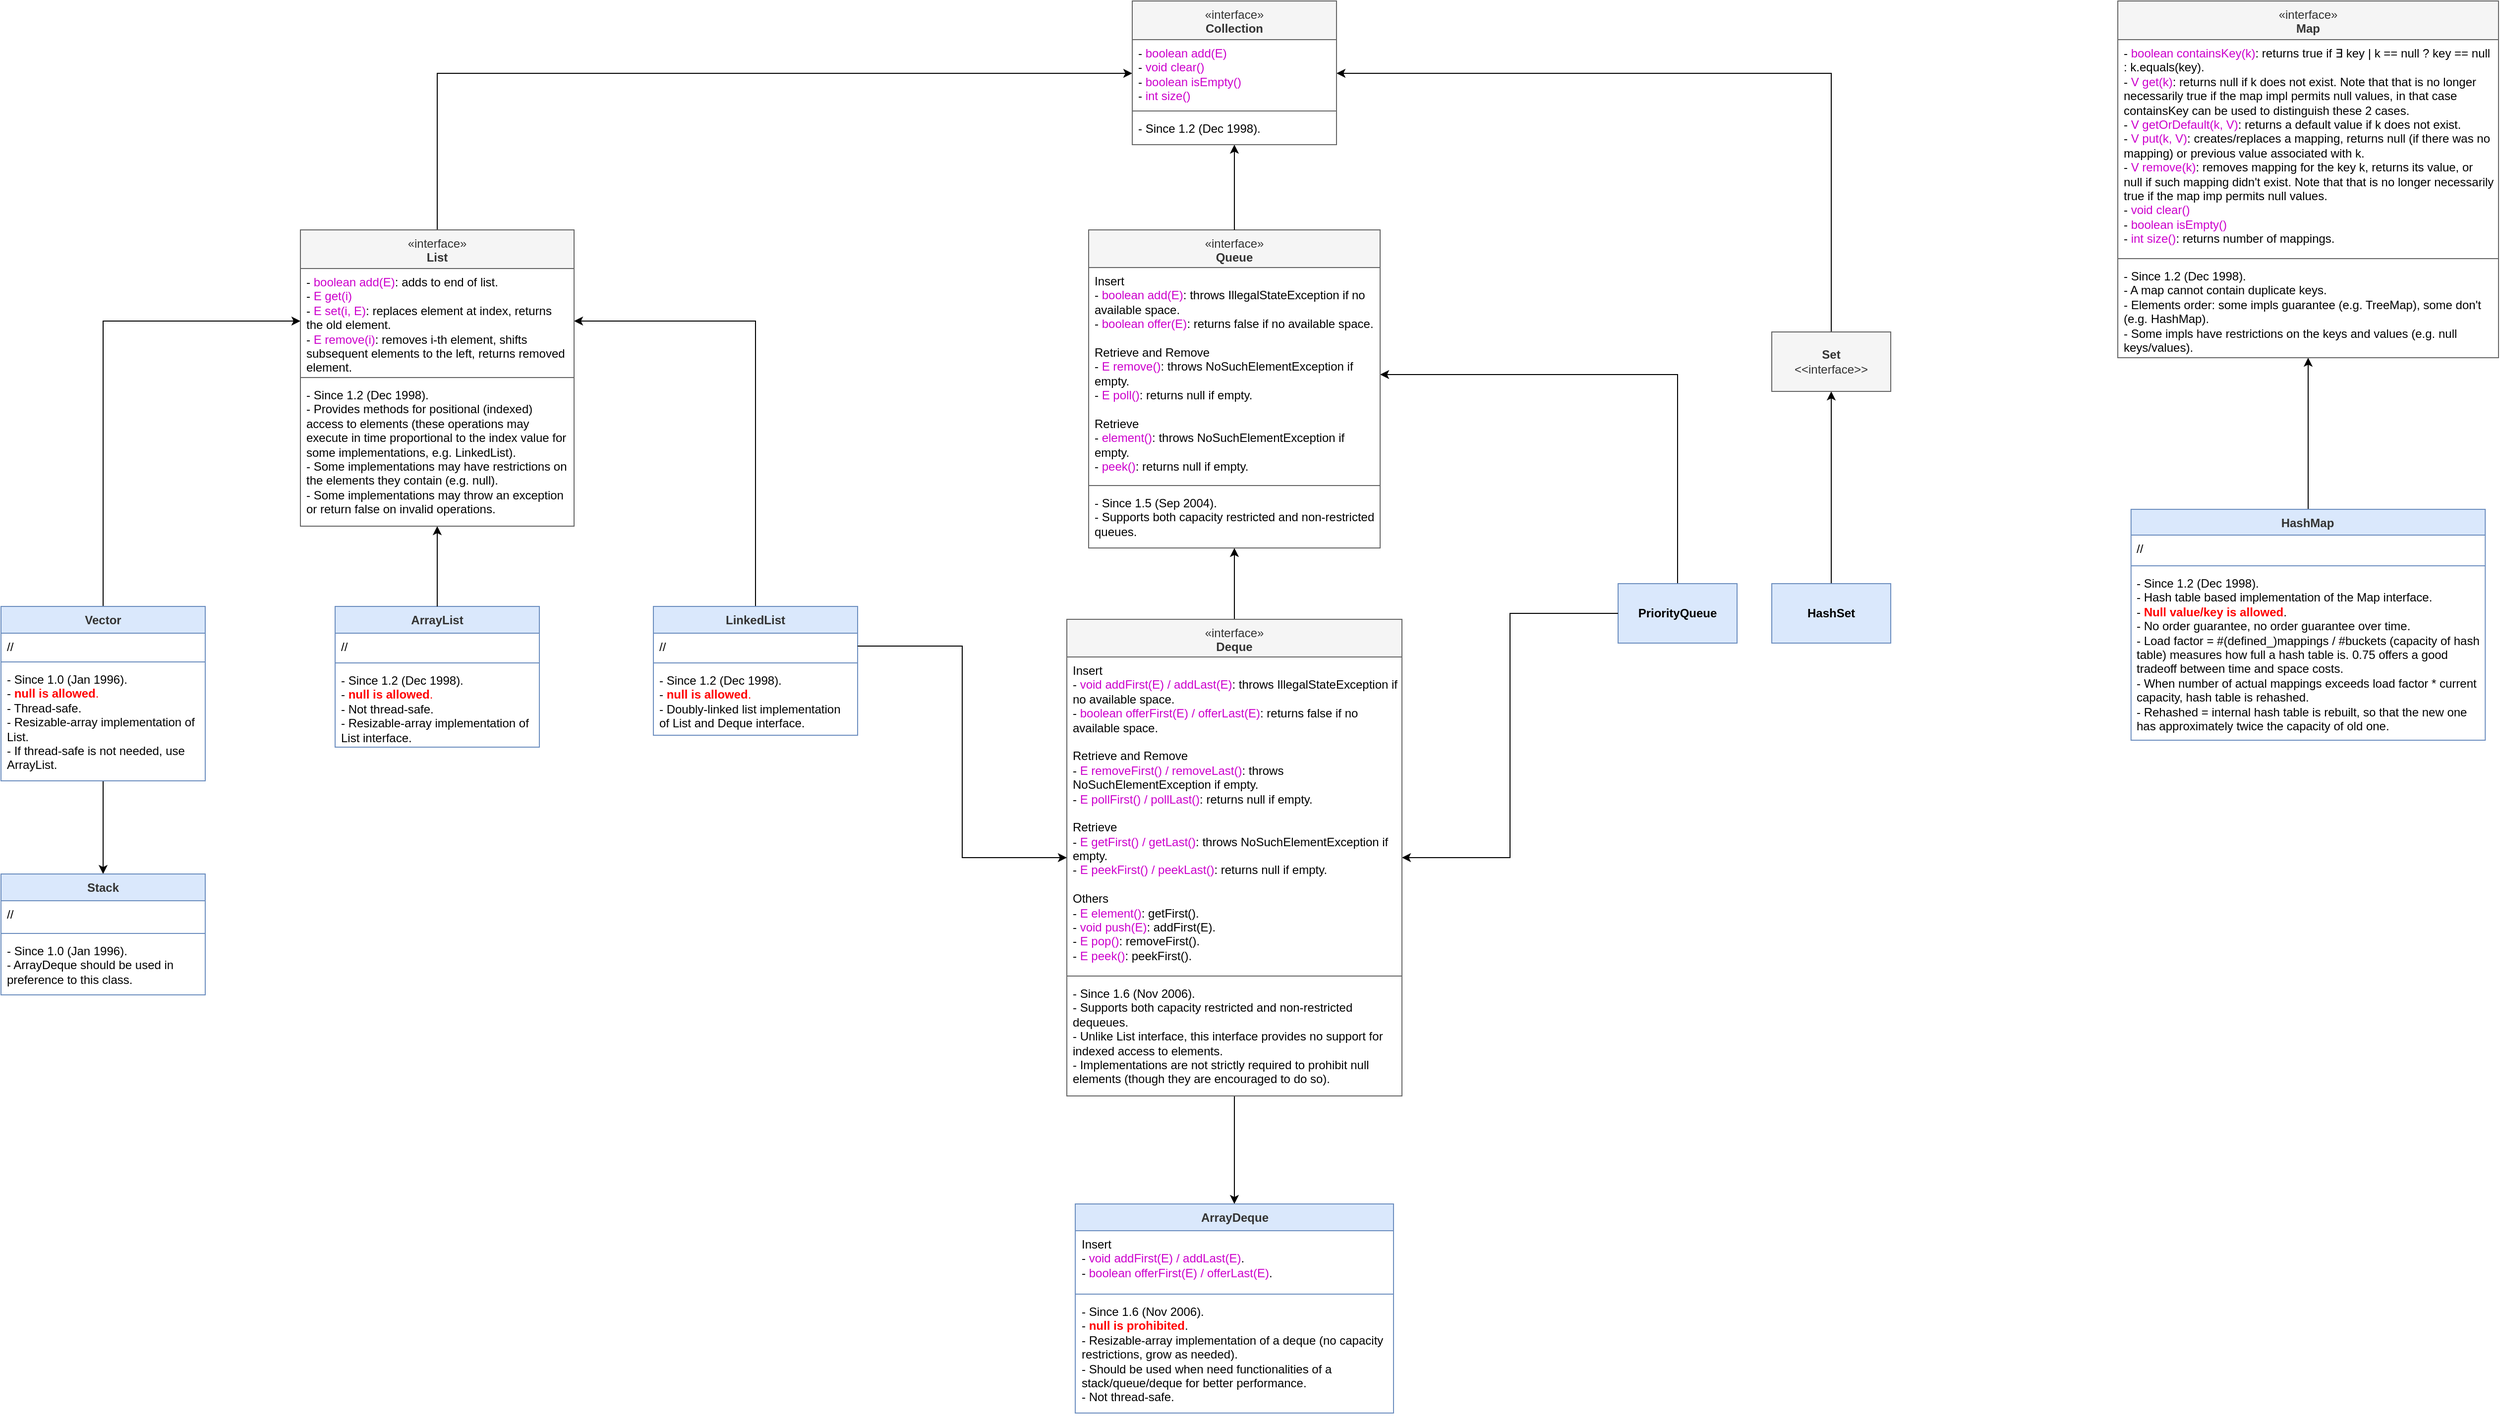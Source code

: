 <mxfile version="22.1.2" type="device">
  <diagram name="Page-1" id="rgzXXpZxuQ33LzNDmdkQ">
    <mxGraphModel dx="2680" dy="697" grid="0" gridSize="10" guides="1" tooltips="1" connect="1" arrows="1" fold="1" page="1" pageScale="1" pageWidth="1600" pageHeight="1200" math="0" shadow="0">
      <root>
        <mxCell id="0" />
        <mxCell id="1" parent="0" />
        <mxCell id="xqsKgH8Ro8fH1hyzLg4l-7" value="" style="edgeStyle=orthogonalEdgeStyle;rounded=0;orthogonalLoop=1;jettySize=auto;html=1;exitX=0.5;exitY=0;exitDx=0;exitDy=0;entryX=0;entryY=0.5;entryDx=0;entryDy=0;" parent="1" source="FApFlZrMrufbnj_ad8FX-26" target="xqsKgH8Ro8fH1hyzLg4l-49" edge="1">
          <mxGeometry relative="1" as="geometry">
            <mxPoint x="673" y="415.5" as="targetPoint" />
          </mxGeometry>
        </mxCell>
        <mxCell id="xqsKgH8Ro8fH1hyzLg4l-19" value="" style="edgeStyle=orthogonalEdgeStyle;rounded=0;orthogonalLoop=1;jettySize=auto;html=1;entryX=1;entryY=0.5;entryDx=0;entryDy=0;" parent="1" source="xqsKgH8Ro8fH1hyzLg4l-18" target="xqsKgH8Ro8fH1hyzLg4l-49" edge="1">
          <mxGeometry relative="1" as="geometry">
            <mxPoint x="811" y="415.5" as="targetPoint" />
          </mxGeometry>
        </mxCell>
        <mxCell id="xqsKgH8Ro8fH1hyzLg4l-17" value="" style="edgeStyle=orthogonalEdgeStyle;rounded=0;orthogonalLoop=1;jettySize=auto;html=1;entryX=1;entryY=0.5;entryDx=0;entryDy=0;" parent="1" source="xqsKgH8Ro8fH1hyzLg4l-16" target="xqsKgH8Ro8fH1hyzLg4l-45" edge="1">
          <mxGeometry relative="1" as="geometry">
            <mxPoint x="811" y="614.5" as="targetPoint" />
          </mxGeometry>
        </mxCell>
        <mxCell id="xqsKgH8Ro8fH1hyzLg4l-13" value="" style="edgeStyle=orthogonalEdgeStyle;rounded=0;orthogonalLoop=1;jettySize=auto;html=1;exitX=0.5;exitY=0;exitDx=0;exitDy=0;" parent="1" source="FApFlZrMrufbnj_ad8FX-5" target="FApFlZrMrufbnj_ad8FX-27" edge="1">
          <mxGeometry relative="1" as="geometry">
            <mxPoint x="243.053" y="852" as="sourcePoint" />
          </mxGeometry>
        </mxCell>
        <mxCell id="FApFlZrMrufbnj_ad8FX-18" style="edgeStyle=orthogonalEdgeStyle;rounded=0;orthogonalLoop=1;jettySize=auto;html=1;entryX=0;entryY=0.5;entryDx=0;entryDy=0;" edge="1" parent="1" source="FApFlZrMrufbnj_ad8FX-14" target="FApFlZrMrufbnj_ad8FX-27">
          <mxGeometry relative="1" as="geometry">
            <mxPoint x="-122" y="597" as="targetPoint" />
          </mxGeometry>
        </mxCell>
        <mxCell id="xqsKgH8Ro8fH1hyzLg4l-16" value="&lt;b&gt;PriorityQueue&lt;/b&gt;" style="whiteSpace=wrap;html=1;rounded=0;fillColor=#dae8fc;strokeColor=#6c8ebf;" parent="1" vertex="1">
          <mxGeometry x="1129" y="816" width="120" height="60" as="geometry" />
        </mxCell>
        <mxCell id="FApFlZrMrufbnj_ad8FX-32" style="edgeStyle=orthogonalEdgeStyle;rounded=0;orthogonalLoop=1;jettySize=auto;html=1;exitX=0.5;exitY=0;exitDx=0;exitDy=0;" edge="1" parent="1" source="FApFlZrMrufbnj_ad8FX-31" target="xqsKgH8Ro8fH1hyzLg4l-18">
          <mxGeometry relative="1" as="geometry" />
        </mxCell>
        <mxCell id="xqsKgH8Ro8fH1hyzLg4l-18" value="&lt;b&gt;Set&lt;/b&gt;&lt;br&gt;&amp;lt;&amp;lt;interface&amp;gt;&amp;gt;" style="whiteSpace=wrap;html=1;fillColor=#f5f5f5;strokeColor=#666666;fontColor=#333333;rounded=0;" parent="1" vertex="1">
          <mxGeometry x="1284" y="562" width="120" height="60" as="geometry" />
        </mxCell>
        <mxCell id="xqsKgH8Ro8fH1hyzLg4l-67" style="edgeStyle=orthogonalEdgeStyle;rounded=0;orthogonalLoop=1;jettySize=auto;html=1;exitX=0.5;exitY=0;exitDx=0;exitDy=0;" parent="1" source="xqsKgH8Ro8fH1hyzLg4l-58" target="xqsKgH8Ro8fH1hyzLg4l-44" edge="1">
          <mxGeometry relative="1" as="geometry" />
        </mxCell>
        <mxCell id="xqsKgH8Ro8fH1hyzLg4l-44" value="&lt;span style=&quot;font-weight: normal;&quot;&gt;«interface»&lt;br style=&quot;border-color: var(--border-color); color: rgb(51, 51, 51);&quot;&gt;&lt;/span&gt;&lt;b style=&quot;border-color: var(--border-color); color: rgb(51, 51, 51);&quot;&gt;Queue&lt;/b&gt;" style="swimlane;fontStyle=1;align=center;verticalAlign=top;childLayout=stackLayout;horizontal=1;startSize=38;horizontalStack=0;resizeParent=1;resizeParentMax=0;resizeLast=0;collapsible=1;marginBottom=0;whiteSpace=wrap;html=1;fillColor=#f5f5f5;fontColor=#333333;strokeColor=#666666;" parent="1" vertex="1">
          <mxGeometry x="595" y="459" width="294" height="321" as="geometry" />
        </mxCell>
        <mxCell id="xqsKgH8Ro8fH1hyzLg4l-45" value="Insert&lt;br&gt;- &lt;font color=&quot;#cc00cc&quot;&gt;boolean add(E)&lt;/font&gt;: throws&amp;nbsp;IllegalStateException if no available space.&lt;br&gt;- &lt;font color=&quot;#cc00cc&quot;&gt;boolean offer(E)&lt;/font&gt;: returns false if no available space.&lt;br&gt;&lt;br&gt;Retrieve and Remove&lt;br&gt;- &lt;font color=&quot;#cc00cc&quot;&gt;E remove()&lt;/font&gt;: throws NoSuchElementException if empty.&lt;br&gt;- &lt;font color=&quot;#cc00cc&quot;&gt;E poll()&lt;/font&gt;: returns null if empty.&lt;br&gt;&lt;br&gt;Retrieve&lt;br&gt;- &lt;font color=&quot;#cc00cc&quot;&gt;element()&lt;/font&gt;: throws NoSuchElementException if empty.&lt;br&gt;- &lt;font color=&quot;#cc00cc&quot;&gt;peek()&lt;/font&gt;: returns null if empty." style="text;strokeColor=none;fillColor=none;align=left;verticalAlign=top;spacingLeft=4;spacingRight=4;overflow=hidden;rotatable=0;points=[[0,0.5],[1,0.5]];portConstraint=eastwest;whiteSpace=wrap;html=1;" parent="xqsKgH8Ro8fH1hyzLg4l-44" vertex="1">
          <mxGeometry y="38" width="294" height="216" as="geometry" />
        </mxCell>
        <mxCell id="xqsKgH8Ro8fH1hyzLg4l-46" value="" style="line;strokeWidth=1;fillColor=none;align=left;verticalAlign=middle;spacingTop=-1;spacingLeft=3;spacingRight=3;rotatable=0;labelPosition=right;points=[];portConstraint=eastwest;strokeColor=inherit;" parent="xqsKgH8Ro8fH1hyzLg4l-44" vertex="1">
          <mxGeometry y="254" width="294" height="8" as="geometry" />
        </mxCell>
        <mxCell id="xqsKgH8Ro8fH1hyzLg4l-47" value="- Since 1.5 (Sep 2004).&lt;br&gt;-&amp;nbsp;Supports both capacity restricted and non-restricted queues." style="text;strokeColor=none;fillColor=none;align=left;verticalAlign=top;spacingLeft=4;spacingRight=4;overflow=hidden;rotatable=0;points=[[0,0.5],[1,0.5]];portConstraint=eastwest;whiteSpace=wrap;html=1;" parent="xqsKgH8Ro8fH1hyzLg4l-44" vertex="1">
          <mxGeometry y="262" width="294" height="59" as="geometry" />
        </mxCell>
        <mxCell id="xqsKgH8Ro8fH1hyzLg4l-52" style="edgeStyle=orthogonalEdgeStyle;rounded=0;orthogonalLoop=1;jettySize=auto;html=1;exitX=0.5;exitY=0;exitDx=0;exitDy=0;" parent="1" source="xqsKgH8Ro8fH1hyzLg4l-44" target="xqsKgH8Ro8fH1hyzLg4l-48" edge="1">
          <mxGeometry relative="1" as="geometry">
            <mxPoint x="742" y="544" as="sourcePoint" />
          </mxGeometry>
        </mxCell>
        <mxCell id="xqsKgH8Ro8fH1hyzLg4l-48" value="&lt;span style=&quot;font-weight: normal;&quot;&gt;«interface»&lt;br style=&quot;border-color: var(--border-color); color: rgb(51, 51, 51);&quot;&gt;&lt;/span&gt;&lt;b style=&quot;border-color: var(--border-color); color: rgb(51, 51, 51);&quot;&gt;Collection&lt;/b&gt;" style="swimlane;fontStyle=1;align=center;verticalAlign=top;childLayout=stackLayout;horizontal=1;startSize=39;horizontalStack=0;resizeParent=1;resizeParentMax=0;resizeLast=0;collapsible=1;marginBottom=0;whiteSpace=wrap;html=1;fillColor=#f5f5f5;fontColor=#333333;strokeColor=#666666;" parent="1" vertex="1">
          <mxGeometry x="639" y="228" width="206" height="145" as="geometry" />
        </mxCell>
        <mxCell id="xqsKgH8Ro8fH1hyzLg4l-49" value="- &lt;font color=&quot;#cc00cc&quot;&gt;boolean add(E)&lt;/font&gt;&lt;br style=&quot;border-color: var(--border-color);&quot;&gt;- &lt;font color=&quot;#cc00cc&quot;&gt;void clear()&lt;/font&gt;&lt;br style=&quot;border-color: var(--border-color);&quot;&gt;- &lt;font color=&quot;#cc00cc&quot;&gt;boolean isEmpty()&lt;/font&gt;&lt;br style=&quot;border-color: var(--border-color);&quot;&gt;- &lt;font color=&quot;#cc00cc&quot;&gt;int size()&lt;/font&gt;" style="text;strokeColor=none;fillColor=none;align=left;verticalAlign=top;spacingLeft=4;spacingRight=4;overflow=hidden;rotatable=0;points=[[0,0.5],[1,0.5]];portConstraint=eastwest;whiteSpace=wrap;html=1;" parent="xqsKgH8Ro8fH1hyzLg4l-48" vertex="1">
          <mxGeometry y="39" width="206" height="68" as="geometry" />
        </mxCell>
        <mxCell id="xqsKgH8Ro8fH1hyzLg4l-50" value="" style="line;strokeWidth=1;fillColor=none;align=left;verticalAlign=middle;spacingTop=-1;spacingLeft=3;spacingRight=3;rotatable=0;labelPosition=right;points=[];portConstraint=eastwest;strokeColor=inherit;" parent="xqsKgH8Ro8fH1hyzLg4l-48" vertex="1">
          <mxGeometry y="107" width="206" height="8" as="geometry" />
        </mxCell>
        <mxCell id="xqsKgH8Ro8fH1hyzLg4l-51" value="-&amp;nbsp;Since 1.2 (Dec 1998)." style="text;strokeColor=none;fillColor=none;align=left;verticalAlign=top;spacingLeft=4;spacingRight=4;overflow=hidden;rotatable=0;points=[[0,0.5],[1,0.5]];portConstraint=eastwest;whiteSpace=wrap;html=1;" parent="xqsKgH8Ro8fH1hyzLg4l-48" vertex="1">
          <mxGeometry y="115" width="206" height="30" as="geometry" />
        </mxCell>
        <mxCell id="xqsKgH8Ro8fH1hyzLg4l-66" style="edgeStyle=orthogonalEdgeStyle;rounded=0;orthogonalLoop=1;jettySize=auto;html=1;exitX=0;exitY=0.5;exitDx=0;exitDy=0;" parent="1" source="xqsKgH8Ro8fH1hyzLg4l-16" target="xqsKgH8Ro8fH1hyzLg4l-58" edge="1">
          <mxGeometry relative="1" as="geometry" />
        </mxCell>
        <mxCell id="xqsKgH8Ro8fH1hyzLg4l-72" style="edgeStyle=orthogonalEdgeStyle;rounded=0;orthogonalLoop=1;jettySize=auto;html=1;entryX=0.5;entryY=0;entryDx=0;entryDy=0;" parent="1" source="xqsKgH8Ro8fH1hyzLg4l-58" target="xqsKgH8Ro8fH1hyzLg4l-68" edge="1">
          <mxGeometry relative="1" as="geometry" />
        </mxCell>
        <mxCell id="xqsKgH8Ro8fH1hyzLg4l-58" value="&lt;span style=&quot;font-weight: normal;&quot;&gt;«interface»&lt;br style=&quot;border-color: var(--border-color); color: rgb(51, 51, 51);&quot;&gt;&lt;/span&gt;&lt;b style=&quot;border-color: var(--border-color); color: rgb(51, 51, 51);&quot;&gt;Deque&lt;/b&gt;" style="swimlane;fontStyle=1;align=center;verticalAlign=top;childLayout=stackLayout;horizontal=1;startSize=38;horizontalStack=0;resizeParent=1;resizeParentMax=0;resizeLast=0;collapsible=1;marginBottom=0;whiteSpace=wrap;html=1;fillColor=#f5f5f5;fontColor=#333333;strokeColor=#666666;" parent="1" vertex="1">
          <mxGeometry x="573" y="852" width="338" height="481" as="geometry" />
        </mxCell>
        <mxCell id="xqsKgH8Ro8fH1hyzLg4l-59" value="Insert&lt;br&gt;- &lt;font color=&quot;#cc00cc&quot;&gt;void addFirst(E) / addLast(E)&lt;/font&gt;: throws&amp;nbsp;IllegalStateException if no available space.&lt;br&gt;- &lt;font color=&quot;#cc00cc&quot;&gt;boolean offerFirst(E) / offerLast(E)&lt;/font&gt;: returns false if no available space.&lt;br&gt;&lt;br&gt;Retrieve and Remove&lt;br&gt;- &lt;font color=&quot;#cc00cc&quot;&gt;E removeFirst() / removeLast()&lt;/font&gt;: throws NoSuchElementException if empty.&lt;br&gt;- &lt;font color=&quot;#cc00cc&quot;&gt;E pollFirst() / pollLast()&lt;/font&gt;: returns null if empty.&lt;br&gt;&lt;br&gt;Retrieve&lt;br&gt;- &lt;font color=&quot;#cc00cc&quot;&gt;E getFirst() / getLast()&lt;/font&gt;: throws NoSuchElementException if empty.&lt;br&gt;- &lt;font color=&quot;#cc00cc&quot;&gt;E peekFirst() / peekLast()&lt;/font&gt;: returns null if empty.&lt;br&gt;&lt;br&gt;Others&lt;br&gt;- &lt;font color=&quot;#cc00cc&quot;&gt;E element()&lt;/font&gt;: getFirst().&lt;br&gt;- &lt;font color=&quot;#cc00cc&quot;&gt;void push(E)&lt;/font&gt;: addFirst(E).&lt;br&gt;- &lt;font color=&quot;#cc00cc&quot;&gt;E pop()&lt;/font&gt;: removeFirst().&lt;br&gt;- &lt;font color=&quot;#cc00cc&quot;&gt;E peek()&lt;/font&gt;: peekFirst()." style="text;strokeColor=none;fillColor=none;align=left;verticalAlign=top;spacingLeft=4;spacingRight=4;overflow=hidden;rotatable=0;points=[[0,0.5],[1,0.5]];portConstraint=eastwest;whiteSpace=wrap;html=1;" parent="xqsKgH8Ro8fH1hyzLg4l-58" vertex="1">
          <mxGeometry y="38" width="338" height="318" as="geometry" />
        </mxCell>
        <mxCell id="xqsKgH8Ro8fH1hyzLg4l-60" value="" style="line;strokeWidth=1;fillColor=none;align=left;verticalAlign=middle;spacingTop=-1;spacingLeft=3;spacingRight=3;rotatable=0;labelPosition=right;points=[];portConstraint=eastwest;strokeColor=inherit;" parent="xqsKgH8Ro8fH1hyzLg4l-58" vertex="1">
          <mxGeometry y="356" width="338" height="8" as="geometry" />
        </mxCell>
        <mxCell id="xqsKgH8Ro8fH1hyzLg4l-61" value="- Since 1.6 (Nov 2006).&lt;br&gt;-&amp;nbsp;Supports both capacity restricted and non-restricted dequeues.&lt;br&gt;-&amp;nbsp;Unlike List interface, this interface provides no support for indexed access to elements.&lt;br&gt;-&amp;nbsp;Implementations are not strictly required to prohibit null elements (though they are encouraged to do so)." style="text;strokeColor=none;fillColor=none;align=left;verticalAlign=top;spacingLeft=4;spacingRight=4;overflow=hidden;rotatable=0;points=[[0,0.5],[1,0.5]];portConstraint=eastwest;whiteSpace=wrap;html=1;" parent="xqsKgH8Ro8fH1hyzLg4l-58" vertex="1">
          <mxGeometry y="364" width="338" height="117" as="geometry" />
        </mxCell>
        <mxCell id="xqsKgH8Ro8fH1hyzLg4l-68" value="&lt;span style=&quot;border-color: var(--border-color); color: rgb(51, 51, 51);&quot;&gt;Array&lt;/span&gt;&lt;b style=&quot;border-color: var(--border-color); color: rgb(51, 51, 51);&quot;&gt;Deque&lt;/b&gt;" style="swimlane;fontStyle=1;align=center;verticalAlign=top;childLayout=stackLayout;horizontal=1;startSize=27;horizontalStack=0;resizeParent=1;resizeParentMax=0;resizeLast=0;collapsible=1;marginBottom=0;whiteSpace=wrap;html=1;fillColor=#dae8fc;strokeColor=#6c8ebf;" parent="1" vertex="1">
          <mxGeometry x="581.5" y="1442" width="321" height="211" as="geometry" />
        </mxCell>
        <mxCell id="xqsKgH8Ro8fH1hyzLg4l-69" value="Insert&lt;br&gt;- &lt;font color=&quot;#cc00cc&quot;&gt;void addFirst(E) / addLast(E)&lt;/font&gt;.&lt;br&gt;- &lt;font color=&quot;#cc00cc&quot;&gt;boolean offerFirst(E) / offerLast(E)&lt;/font&gt;." style="text;strokeColor=none;fillColor=none;align=left;verticalAlign=top;spacingLeft=4;spacingRight=4;overflow=hidden;rotatable=0;points=[[0,0.5],[1,0.5]];portConstraint=eastwest;whiteSpace=wrap;html=1;" parent="xqsKgH8Ro8fH1hyzLg4l-68" vertex="1">
          <mxGeometry y="27" width="321" height="60" as="geometry" />
        </mxCell>
        <mxCell id="xqsKgH8Ro8fH1hyzLg4l-70" value="" style="line;strokeWidth=1;fillColor=none;align=left;verticalAlign=middle;spacingTop=-1;spacingLeft=3;spacingRight=3;rotatable=0;labelPosition=right;points=[];portConstraint=eastwest;strokeColor=inherit;" parent="xqsKgH8Ro8fH1hyzLg4l-68" vertex="1">
          <mxGeometry y="87" width="321" height="8" as="geometry" />
        </mxCell>
        <mxCell id="xqsKgH8Ro8fH1hyzLg4l-71" value="- Since 1.6 (Nov 2006).&lt;br&gt;-&amp;nbsp;&lt;b&gt;&lt;font color=&quot;#ff0000&quot;&gt;null is prohibited&lt;/font&gt;&lt;/b&gt;.&lt;br&gt;-&amp;nbsp;Resizable-array implementation of a deque (no capacity restrictions, grow as needed).&lt;br&gt;-&amp;nbsp;Should be used when need functionalities of a stack/queue/deque for better performance.&lt;br&gt;- Not thread-safe." style="text;strokeColor=none;fillColor=none;align=left;verticalAlign=top;spacingLeft=4;spacingRight=4;overflow=hidden;rotatable=0;points=[[0,0.5],[1,0.5]];portConstraint=eastwest;whiteSpace=wrap;html=1;" parent="xqsKgH8Ro8fH1hyzLg4l-68" vertex="1">
          <mxGeometry y="95" width="321" height="116" as="geometry" />
        </mxCell>
        <mxCell id="FApFlZrMrufbnj_ad8FX-5" value="&lt;b style=&quot;border-color: var(--border-color); color: rgb(51, 51, 51);&quot;&gt;LinkedList&lt;/b&gt;" style="swimlane;fontStyle=1;align=center;verticalAlign=top;childLayout=stackLayout;horizontal=1;startSize=27;horizontalStack=0;resizeParent=1;resizeParentMax=0;resizeLast=0;collapsible=1;marginBottom=0;whiteSpace=wrap;html=1;fillColor=#dae8fc;strokeColor=#6c8ebf;" vertex="1" parent="1">
          <mxGeometry x="156" y="839" width="206" height="130" as="geometry" />
        </mxCell>
        <mxCell id="FApFlZrMrufbnj_ad8FX-6" value="//" style="text;strokeColor=none;fillColor=none;align=left;verticalAlign=top;spacingLeft=4;spacingRight=4;overflow=hidden;rotatable=0;points=[[0,0.5],[1,0.5]];portConstraint=eastwest;whiteSpace=wrap;html=1;" vertex="1" parent="FApFlZrMrufbnj_ad8FX-5">
          <mxGeometry y="27" width="206" height="26" as="geometry" />
        </mxCell>
        <mxCell id="FApFlZrMrufbnj_ad8FX-7" value="" style="line;strokeWidth=1;fillColor=none;align=left;verticalAlign=middle;spacingTop=-1;spacingLeft=3;spacingRight=3;rotatable=0;labelPosition=right;points=[];portConstraint=eastwest;strokeColor=inherit;" vertex="1" parent="FApFlZrMrufbnj_ad8FX-5">
          <mxGeometry y="53" width="206" height="8" as="geometry" />
        </mxCell>
        <mxCell id="FApFlZrMrufbnj_ad8FX-8" value="-&amp;nbsp;Since 1.2 (Dec 1998).&lt;br&gt;- &lt;b style=&quot;color: rgb(255, 0, 0);&quot;&gt;null is allowed&lt;/b&gt;&lt;font color=&quot;#ff0000&quot;&gt;.&lt;/font&gt;&lt;br&gt;- Doubly-linked list implementation of List and Deque interface." style="text;strokeColor=none;fillColor=none;align=left;verticalAlign=top;spacingLeft=4;spacingRight=4;overflow=hidden;rotatable=0;points=[[0,0.5],[1,0.5]];portConstraint=eastwest;whiteSpace=wrap;html=1;" vertex="1" parent="FApFlZrMrufbnj_ad8FX-5">
          <mxGeometry y="61" width="206" height="69" as="geometry" />
        </mxCell>
        <mxCell id="FApFlZrMrufbnj_ad8FX-10" value="&lt;b style=&quot;border-color: var(--border-color); color: rgb(51, 51, 51);&quot;&gt;ArrayList&lt;/b&gt;" style="swimlane;fontStyle=1;align=center;verticalAlign=top;childLayout=stackLayout;horizontal=1;startSize=27;horizontalStack=0;resizeParent=1;resizeParentMax=0;resizeLast=0;collapsible=1;marginBottom=0;whiteSpace=wrap;html=1;fillColor=#dae8fc;strokeColor=#6c8ebf;" vertex="1" parent="1">
          <mxGeometry x="-165" y="839" width="206" height="142" as="geometry" />
        </mxCell>
        <mxCell id="FApFlZrMrufbnj_ad8FX-11" value="//" style="text;strokeColor=none;fillColor=none;align=left;verticalAlign=top;spacingLeft=4;spacingRight=4;overflow=hidden;rotatable=0;points=[[0,0.5],[1,0.5]];portConstraint=eastwest;whiteSpace=wrap;html=1;" vertex="1" parent="FApFlZrMrufbnj_ad8FX-10">
          <mxGeometry y="27" width="206" height="26" as="geometry" />
        </mxCell>
        <mxCell id="FApFlZrMrufbnj_ad8FX-12" value="" style="line;strokeWidth=1;fillColor=none;align=left;verticalAlign=middle;spacingTop=-1;spacingLeft=3;spacingRight=3;rotatable=0;labelPosition=right;points=[];portConstraint=eastwest;strokeColor=inherit;" vertex="1" parent="FApFlZrMrufbnj_ad8FX-10">
          <mxGeometry y="53" width="206" height="8" as="geometry" />
        </mxCell>
        <mxCell id="FApFlZrMrufbnj_ad8FX-13" value="-&amp;nbsp;Since 1.2 (Dec 1998).&lt;br&gt;-&amp;nbsp;&lt;b style=&quot;border-color: var(--border-color); color: rgb(255, 0, 0);&quot;&gt;null is allowed&lt;/b&gt;&lt;font style=&quot;border-color: var(--border-color);&quot; color=&quot;#ff0000&quot;&gt;.&lt;/font&gt;&lt;br&gt;- Not thread-safe.&lt;br&gt;- Resizable-array implementation of List interface." style="text;strokeColor=none;fillColor=none;align=left;verticalAlign=top;spacingLeft=4;spacingRight=4;overflow=hidden;rotatable=0;points=[[0,0.5],[1,0.5]];portConstraint=eastwest;whiteSpace=wrap;html=1;" vertex="1" parent="FApFlZrMrufbnj_ad8FX-10">
          <mxGeometry y="61" width="206" height="81" as="geometry" />
        </mxCell>
        <mxCell id="FApFlZrMrufbnj_ad8FX-25" style="edgeStyle=orthogonalEdgeStyle;rounded=0;orthogonalLoop=1;jettySize=auto;html=1;entryX=0.5;entryY=0;entryDx=0;entryDy=0;" edge="1" parent="1" source="FApFlZrMrufbnj_ad8FX-14" target="FApFlZrMrufbnj_ad8FX-21">
          <mxGeometry relative="1" as="geometry" />
        </mxCell>
        <mxCell id="FApFlZrMrufbnj_ad8FX-14" value="&lt;b style=&quot;border-color: var(--border-color); color: rgb(51, 51, 51);&quot;&gt;Vector&lt;/b&gt;" style="swimlane;fontStyle=1;align=center;verticalAlign=top;childLayout=stackLayout;horizontal=1;startSize=27;horizontalStack=0;resizeParent=1;resizeParentMax=0;resizeLast=0;collapsible=1;marginBottom=0;whiteSpace=wrap;html=1;fillColor=#dae8fc;strokeColor=#6c8ebf;" vertex="1" parent="1">
          <mxGeometry x="-502" y="839" width="206" height="176" as="geometry" />
        </mxCell>
        <mxCell id="FApFlZrMrufbnj_ad8FX-15" value="//" style="text;strokeColor=none;fillColor=none;align=left;verticalAlign=top;spacingLeft=4;spacingRight=4;overflow=hidden;rotatable=0;points=[[0,0.5],[1,0.5]];portConstraint=eastwest;whiteSpace=wrap;html=1;" vertex="1" parent="FApFlZrMrufbnj_ad8FX-14">
          <mxGeometry y="27" width="206" height="25" as="geometry" />
        </mxCell>
        <mxCell id="FApFlZrMrufbnj_ad8FX-16" value="" style="line;strokeWidth=1;fillColor=none;align=left;verticalAlign=middle;spacingTop=-1;spacingLeft=3;spacingRight=3;rotatable=0;labelPosition=right;points=[];portConstraint=eastwest;strokeColor=inherit;" vertex="1" parent="FApFlZrMrufbnj_ad8FX-14">
          <mxGeometry y="52" width="206" height="8" as="geometry" />
        </mxCell>
        <mxCell id="FApFlZrMrufbnj_ad8FX-17" value="-&amp;nbsp;Since 1.0 (Jan 1996).&lt;br&gt;-&amp;nbsp;&lt;b style=&quot;border-color: var(--border-color); color: rgb(255, 0, 0);&quot;&gt;null is allowed&lt;/b&gt;&lt;font style=&quot;border-color: var(--border-color);&quot; color=&quot;#ff0000&quot;&gt;.&lt;/font&gt;&lt;br&gt;- Thread-safe.&lt;br&gt;- Resizable-array implementation of List.&lt;br&gt;- If thread-safe is not needed, use ArrayList." style="text;strokeColor=none;fillColor=none;align=left;verticalAlign=top;spacingLeft=4;spacingRight=4;overflow=hidden;rotatable=0;points=[[0,0.5],[1,0.5]];portConstraint=eastwest;whiteSpace=wrap;html=1;" vertex="1" parent="FApFlZrMrufbnj_ad8FX-14">
          <mxGeometry y="60" width="206" height="116" as="geometry" />
        </mxCell>
        <mxCell id="FApFlZrMrufbnj_ad8FX-21" value="&lt;b style=&quot;border-color: var(--border-color); color: rgb(51, 51, 51);&quot;&gt;Stack&lt;/b&gt;" style="swimlane;fontStyle=1;align=center;verticalAlign=top;childLayout=stackLayout;horizontal=1;startSize=27;horizontalStack=0;resizeParent=1;resizeParentMax=0;resizeLast=0;collapsible=1;marginBottom=0;whiteSpace=wrap;html=1;fillColor=#dae8fc;strokeColor=#6c8ebf;" vertex="1" parent="1">
          <mxGeometry x="-502" y="1109" width="206" height="122" as="geometry" />
        </mxCell>
        <mxCell id="FApFlZrMrufbnj_ad8FX-22" value="//" style="text;strokeColor=none;fillColor=none;align=left;verticalAlign=top;spacingLeft=4;spacingRight=4;overflow=hidden;rotatable=0;points=[[0,0.5],[1,0.5]];portConstraint=eastwest;whiteSpace=wrap;html=1;" vertex="1" parent="FApFlZrMrufbnj_ad8FX-21">
          <mxGeometry y="27" width="206" height="29" as="geometry" />
        </mxCell>
        <mxCell id="FApFlZrMrufbnj_ad8FX-23" value="" style="line;strokeWidth=1;fillColor=none;align=left;verticalAlign=middle;spacingTop=-1;spacingLeft=3;spacingRight=3;rotatable=0;labelPosition=right;points=[];portConstraint=eastwest;strokeColor=inherit;" vertex="1" parent="FApFlZrMrufbnj_ad8FX-21">
          <mxGeometry y="56" width="206" height="8" as="geometry" />
        </mxCell>
        <mxCell id="FApFlZrMrufbnj_ad8FX-24" value="-&amp;nbsp;Since 1.0 (Jan 1996).&lt;br&gt;- ArrayDeque should be used in preference to this class." style="text;strokeColor=none;fillColor=none;align=left;verticalAlign=top;spacingLeft=4;spacingRight=4;overflow=hidden;rotatable=0;points=[[0,0.5],[1,0.5]];portConstraint=eastwest;whiteSpace=wrap;html=1;" vertex="1" parent="FApFlZrMrufbnj_ad8FX-21">
          <mxGeometry y="64" width="206" height="58" as="geometry" />
        </mxCell>
        <mxCell id="FApFlZrMrufbnj_ad8FX-30" style="edgeStyle=orthogonalEdgeStyle;rounded=0;orthogonalLoop=1;jettySize=auto;html=1;exitX=0.5;exitY=0;exitDx=0;exitDy=0;" edge="1" parent="1" source="FApFlZrMrufbnj_ad8FX-10" target="FApFlZrMrufbnj_ad8FX-26">
          <mxGeometry relative="1" as="geometry" />
        </mxCell>
        <mxCell id="FApFlZrMrufbnj_ad8FX-26" value="&lt;span style=&quot;font-weight: normal;&quot;&gt;«interface»&lt;br style=&quot;border-color: var(--border-color); color: rgb(51, 51, 51);&quot;&gt;&lt;/span&gt;List" style="swimlane;fontStyle=1;align=center;verticalAlign=top;childLayout=stackLayout;horizontal=1;startSize=39;horizontalStack=0;resizeParent=1;resizeParentMax=0;resizeLast=0;collapsible=1;marginBottom=0;whiteSpace=wrap;html=1;fillColor=#f5f5f5;fontColor=#333333;strokeColor=#666666;" vertex="1" parent="1">
          <mxGeometry x="-200" y="459" width="276" height="299" as="geometry" />
        </mxCell>
        <mxCell id="FApFlZrMrufbnj_ad8FX-27" value="- &lt;font color=&quot;#cc00cc&quot;&gt;boolean add(E)&lt;/font&gt;: adds to end of list.&lt;br&gt;- &lt;font color=&quot;#cc00cc&quot;&gt;E get(i)&lt;/font&gt;&lt;br style=&quot;border-color: var(--border-color);&quot;&gt;- &lt;font color=&quot;#cc00cc&quot;&gt;E set(i, E)&lt;/font&gt;: replaces element at index, returns the old element.&lt;br style=&quot;border-color: var(--border-color);&quot;&gt;- &lt;font color=&quot;#cc00cc&quot;&gt;E remove(i)&lt;/font&gt;: removes i-th element, shifts subsequent elements to the left, returns removed element." style="text;strokeColor=none;fillColor=none;align=left;verticalAlign=top;spacingLeft=4;spacingRight=4;overflow=hidden;rotatable=0;points=[[0,0.5],[1,0.5]];portConstraint=eastwest;whiteSpace=wrap;html=1;" vertex="1" parent="FApFlZrMrufbnj_ad8FX-26">
          <mxGeometry y="39" width="276" height="106" as="geometry" />
        </mxCell>
        <mxCell id="FApFlZrMrufbnj_ad8FX-28" value="" style="line;strokeWidth=1;fillColor=none;align=left;verticalAlign=middle;spacingTop=-1;spacingLeft=3;spacingRight=3;rotatable=0;labelPosition=right;points=[];portConstraint=eastwest;strokeColor=inherit;" vertex="1" parent="FApFlZrMrufbnj_ad8FX-26">
          <mxGeometry y="145" width="276" height="8" as="geometry" />
        </mxCell>
        <mxCell id="FApFlZrMrufbnj_ad8FX-29" value="-&amp;nbsp;Since 1.2 (Dec 1998).&lt;br&gt;- Provides methods for positional (indexed) access to elements (these operations may execute in time proportional to the index value for some implementations, e.g. LinkedList).&lt;br&gt;- Some implementations may have restrictions on the elements they contain (e.g. null).&lt;br&gt;- Some implementations may throw an exception or return false on invalid operations." style="text;strokeColor=none;fillColor=none;align=left;verticalAlign=top;spacingLeft=4;spacingRight=4;overflow=hidden;rotatable=0;points=[[0,0.5],[1,0.5]];portConstraint=eastwest;whiteSpace=wrap;html=1;" vertex="1" parent="FApFlZrMrufbnj_ad8FX-26">
          <mxGeometry y="153" width="276" height="146" as="geometry" />
        </mxCell>
        <mxCell id="FApFlZrMrufbnj_ad8FX-31" value="&lt;b&gt;HashSet&lt;/b&gt;" style="whiteSpace=wrap;html=1;rounded=0;fillColor=#dae8fc;strokeColor=#6c8ebf;" vertex="1" parent="1">
          <mxGeometry x="1284" y="816" width="120" height="60" as="geometry" />
        </mxCell>
        <mxCell id="FApFlZrMrufbnj_ad8FX-41" style="edgeStyle=orthogonalEdgeStyle;rounded=0;orthogonalLoop=1;jettySize=auto;html=1;exitX=0.5;exitY=0;exitDx=0;exitDy=0;" edge="1" parent="1" source="FApFlZrMrufbnj_ad8FX-37" target="FApFlZrMrufbnj_ad8FX-33">
          <mxGeometry relative="1" as="geometry" />
        </mxCell>
        <mxCell id="FApFlZrMrufbnj_ad8FX-33" value="&lt;span style=&quot;font-weight: normal;&quot;&gt;«interface»&lt;br style=&quot;border-color: var(--border-color); color: rgb(51, 51, 51);&quot;&gt;&lt;/span&gt;&lt;b style=&quot;border-color: var(--border-color); color: rgb(51, 51, 51);&quot;&gt;Map&lt;/b&gt;" style="swimlane;fontStyle=1;align=center;verticalAlign=top;childLayout=stackLayout;horizontal=1;startSize=39;horizontalStack=0;resizeParent=1;resizeParentMax=0;resizeLast=0;collapsible=1;marginBottom=0;whiteSpace=wrap;html=1;fillColor=#f5f5f5;fontColor=#333333;strokeColor=#666666;" vertex="1" parent="1">
          <mxGeometry x="1633" y="228" width="384" height="360" as="geometry" />
        </mxCell>
        <mxCell id="FApFlZrMrufbnj_ad8FX-34" value="- &lt;font color=&quot;#cc00cc&quot;&gt;boolean containsKey(k)&lt;/font&gt;: returns true if&amp;nbsp;∃ key | k == null ? key == null : k.equals(key).&lt;br&gt;- &lt;font color=&quot;#cc00cc&quot;&gt;V get(k)&lt;/font&gt;: returns null if k does not exist. Note that that is no longer necessarily true if the map impl permits null values, in that case containsKey can be used to distinguish these 2 cases.&lt;br&gt;- &lt;font color=&quot;#cc00cc&quot;&gt;V getOrDefault(k, V)&lt;/font&gt;: returns a default value if k does not exist.&lt;br&gt;- &lt;font color=&quot;#cc00cc&quot;&gt;V put(k, V)&lt;/font&gt;: creates/replaces a mapping, returns null (if there was no mapping) or previous value associated with k.&lt;br&gt;- &lt;font color=&quot;#cc00cc&quot;&gt;V remove(k)&lt;/font&gt;: removes mapping for the key k, returns its value, or null if such mapping didn&#39;t exist. Note that that is no longer necessarily true if the map imp permits null values.&amp;nbsp;&lt;br&gt;- &lt;font color=&quot;#cc00cc&quot;&gt;void clear()&lt;/font&gt;&lt;br style=&quot;border-color: var(--border-color);&quot;&gt;- &lt;font color=&quot;#cc00cc&quot;&gt;boolean isEmpty()&lt;/font&gt;&lt;br style=&quot;border-color: var(--border-color);&quot;&gt;-&lt;font color=&quot;#cc00cc&quot;&gt; int size()&lt;/font&gt;: returns number of mappings." style="text;strokeColor=none;fillColor=none;align=left;verticalAlign=top;spacingLeft=4;spacingRight=4;overflow=hidden;rotatable=0;points=[[0,0.5],[1,0.5]];portConstraint=eastwest;whiteSpace=wrap;html=1;" vertex="1" parent="FApFlZrMrufbnj_ad8FX-33">
          <mxGeometry y="39" width="384" height="217" as="geometry" />
        </mxCell>
        <mxCell id="FApFlZrMrufbnj_ad8FX-35" value="" style="line;strokeWidth=1;fillColor=none;align=left;verticalAlign=middle;spacingTop=-1;spacingLeft=3;spacingRight=3;rotatable=0;labelPosition=right;points=[];portConstraint=eastwest;strokeColor=inherit;" vertex="1" parent="FApFlZrMrufbnj_ad8FX-33">
          <mxGeometry y="256" width="384" height="8" as="geometry" />
        </mxCell>
        <mxCell id="FApFlZrMrufbnj_ad8FX-36" value="-&amp;nbsp;Since 1.2 (Dec 1998).&lt;br&gt;- A map cannot contain duplicate keys.&lt;br&gt;- Elements order: some impls guarantee (e.g. TreeMap), some don&#39;t (e.g. HashMap).&lt;br&gt;- Some impls have restrictions on the keys and values (e.g. null keys/values)." style="text;strokeColor=none;fillColor=none;align=left;verticalAlign=top;spacingLeft=4;spacingRight=4;overflow=hidden;rotatable=0;points=[[0,0.5],[1,0.5]];portConstraint=eastwest;whiteSpace=wrap;html=1;" vertex="1" parent="FApFlZrMrufbnj_ad8FX-33">
          <mxGeometry y="264" width="384" height="96" as="geometry" />
        </mxCell>
        <mxCell id="FApFlZrMrufbnj_ad8FX-37" value="&lt;b style=&quot;border-color: var(--border-color); color: rgb(51, 51, 51);&quot;&gt;HashMap&lt;/b&gt;" style="swimlane;fontStyle=1;align=center;verticalAlign=top;childLayout=stackLayout;horizontal=1;startSize=26;horizontalStack=0;resizeParent=1;resizeParentMax=0;resizeLast=0;collapsible=1;marginBottom=0;whiteSpace=wrap;html=1;fillColor=#dae8fc;strokeColor=#6c8ebf;" vertex="1" parent="1">
          <mxGeometry x="1646.38" y="741" width="357.25" height="233" as="geometry" />
        </mxCell>
        <mxCell id="FApFlZrMrufbnj_ad8FX-38" value="//" style="text;strokeColor=none;fillColor=none;align=left;verticalAlign=top;spacingLeft=4;spacingRight=4;overflow=hidden;rotatable=0;points=[[0,0.5],[1,0.5]];portConstraint=eastwest;whiteSpace=wrap;html=1;" vertex="1" parent="FApFlZrMrufbnj_ad8FX-37">
          <mxGeometry y="26" width="357.25" height="27" as="geometry" />
        </mxCell>
        <mxCell id="FApFlZrMrufbnj_ad8FX-39" value="" style="line;strokeWidth=1;fillColor=none;align=left;verticalAlign=middle;spacingTop=-1;spacingLeft=3;spacingRight=3;rotatable=0;labelPosition=right;points=[];portConstraint=eastwest;strokeColor=inherit;" vertex="1" parent="FApFlZrMrufbnj_ad8FX-37">
          <mxGeometry y="53" width="357.25" height="8" as="geometry" />
        </mxCell>
        <mxCell id="FApFlZrMrufbnj_ad8FX-40" value="-&amp;nbsp;Since 1.2 (Dec 1998).&lt;br&gt;- Hash table based implementation of the Map interface.&lt;br&gt;- &lt;b&gt;&lt;font color=&quot;#ff0000&quot;&gt;Null value/key is allowed&lt;/font&gt;&lt;/b&gt;.&lt;br&gt;- No order guarantee, no order guarantee over time.&lt;br&gt;- Load factor = #(defined_)mappings / #buckets (capacity of hash table) measures how full a hash table is. 0.75 offers a good tradeoff between time and space costs.&lt;br&gt;- When number of actual mappings exceeds load factor * current capacity, hash table is rehashed.&lt;br&gt;- Rehashed = internal hash table is rebuilt, so that the new one has approximately twice the capacity of old one." style="text;strokeColor=none;fillColor=none;align=left;verticalAlign=top;spacingLeft=4;spacingRight=4;overflow=hidden;rotatable=0;points=[[0,0.5],[1,0.5]];portConstraint=eastwest;whiteSpace=wrap;html=1;" vertex="1" parent="FApFlZrMrufbnj_ad8FX-37">
          <mxGeometry y="61" width="357.25" height="172" as="geometry" />
        </mxCell>
        <mxCell id="FApFlZrMrufbnj_ad8FX-9" style="edgeStyle=orthogonalEdgeStyle;rounded=0;orthogonalLoop=1;jettySize=auto;html=1;" edge="1" parent="1" source="FApFlZrMrufbnj_ad8FX-6" target="xqsKgH8Ro8fH1hyzLg4l-58">
          <mxGeometry relative="1" as="geometry" />
        </mxCell>
      </root>
    </mxGraphModel>
  </diagram>
</mxfile>
